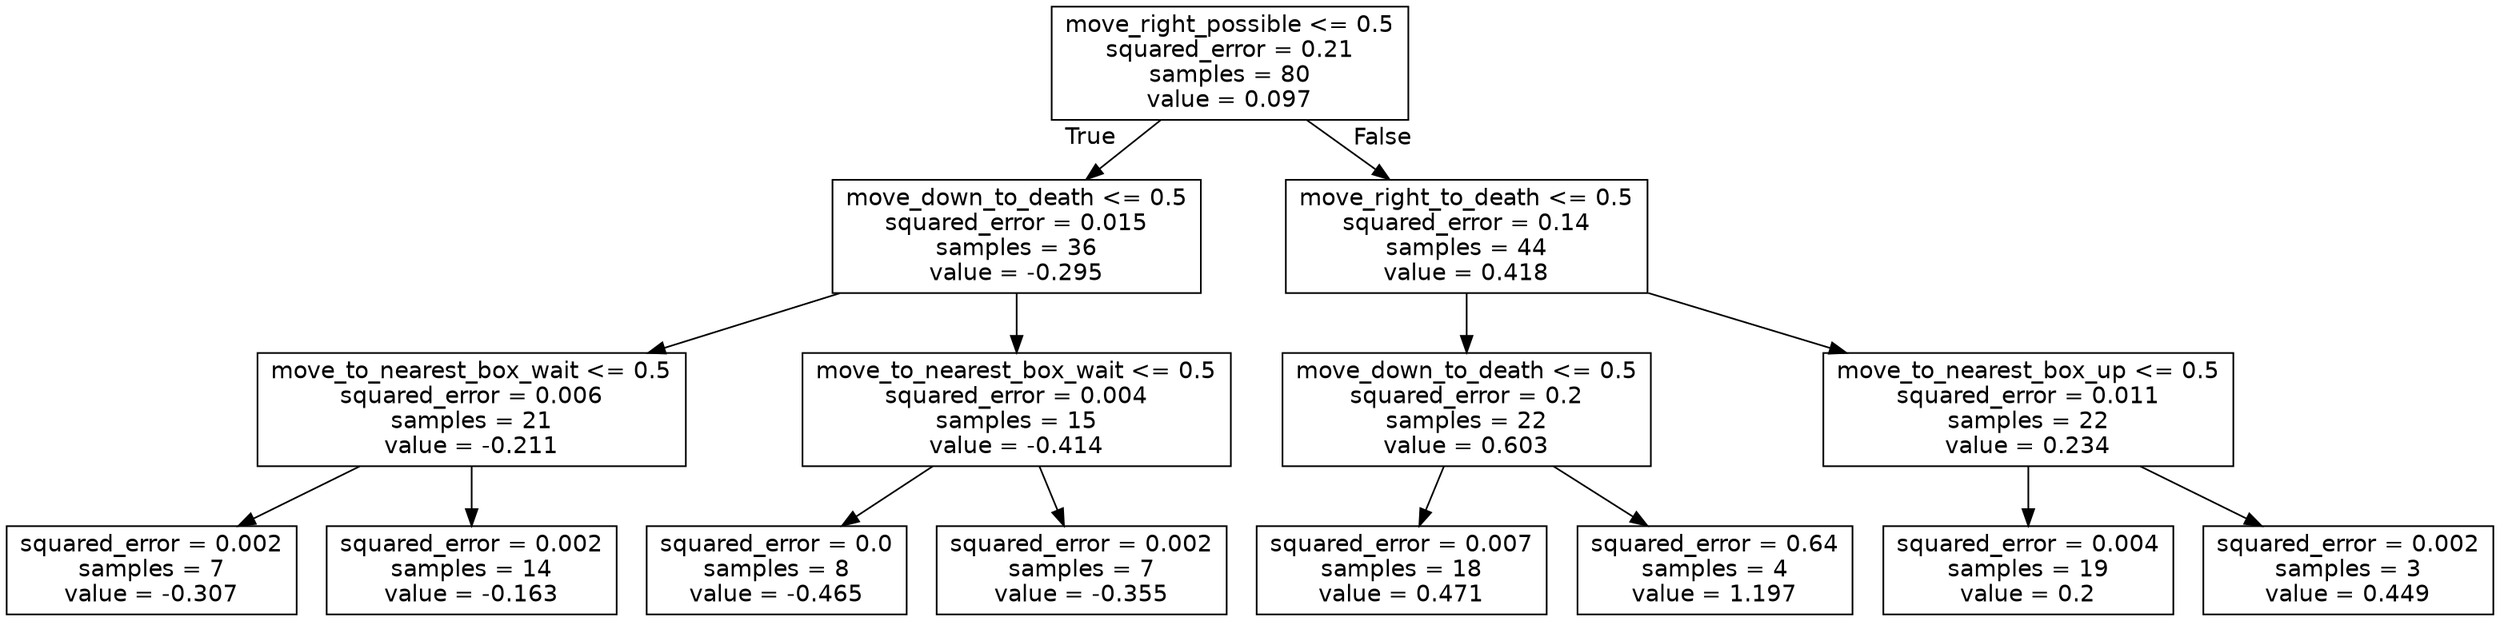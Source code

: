 digraph Tree {
node [shape=box, fontname="helvetica"] ;
edge [fontname="helvetica"] ;
0 [label="move_right_possible <= 0.5\nsquared_error = 0.21\nsamples = 80\nvalue = 0.097"] ;
1 [label="move_down_to_death <= 0.5\nsquared_error = 0.015\nsamples = 36\nvalue = -0.295"] ;
0 -> 1 [labeldistance=2.5, labelangle=45, headlabel="True"] ;
2 [label="move_to_nearest_box_wait <= 0.5\nsquared_error = 0.006\nsamples = 21\nvalue = -0.211"] ;
1 -> 2 ;
3 [label="squared_error = 0.002\nsamples = 7\nvalue = -0.307"] ;
2 -> 3 ;
4 [label="squared_error = 0.002\nsamples = 14\nvalue = -0.163"] ;
2 -> 4 ;
5 [label="move_to_nearest_box_wait <= 0.5\nsquared_error = 0.004\nsamples = 15\nvalue = -0.414"] ;
1 -> 5 ;
6 [label="squared_error = 0.0\nsamples = 8\nvalue = -0.465"] ;
5 -> 6 ;
7 [label="squared_error = 0.002\nsamples = 7\nvalue = -0.355"] ;
5 -> 7 ;
8 [label="move_right_to_death <= 0.5\nsquared_error = 0.14\nsamples = 44\nvalue = 0.418"] ;
0 -> 8 [labeldistance=2.5, labelangle=-45, headlabel="False"] ;
9 [label="move_down_to_death <= 0.5\nsquared_error = 0.2\nsamples = 22\nvalue = 0.603"] ;
8 -> 9 ;
10 [label="squared_error = 0.007\nsamples = 18\nvalue = 0.471"] ;
9 -> 10 ;
11 [label="squared_error = 0.64\nsamples = 4\nvalue = 1.197"] ;
9 -> 11 ;
12 [label="move_to_nearest_box_up <= 0.5\nsquared_error = 0.011\nsamples = 22\nvalue = 0.234"] ;
8 -> 12 ;
13 [label="squared_error = 0.004\nsamples = 19\nvalue = 0.2"] ;
12 -> 13 ;
14 [label="squared_error = 0.002\nsamples = 3\nvalue = 0.449"] ;
12 -> 14 ;
}